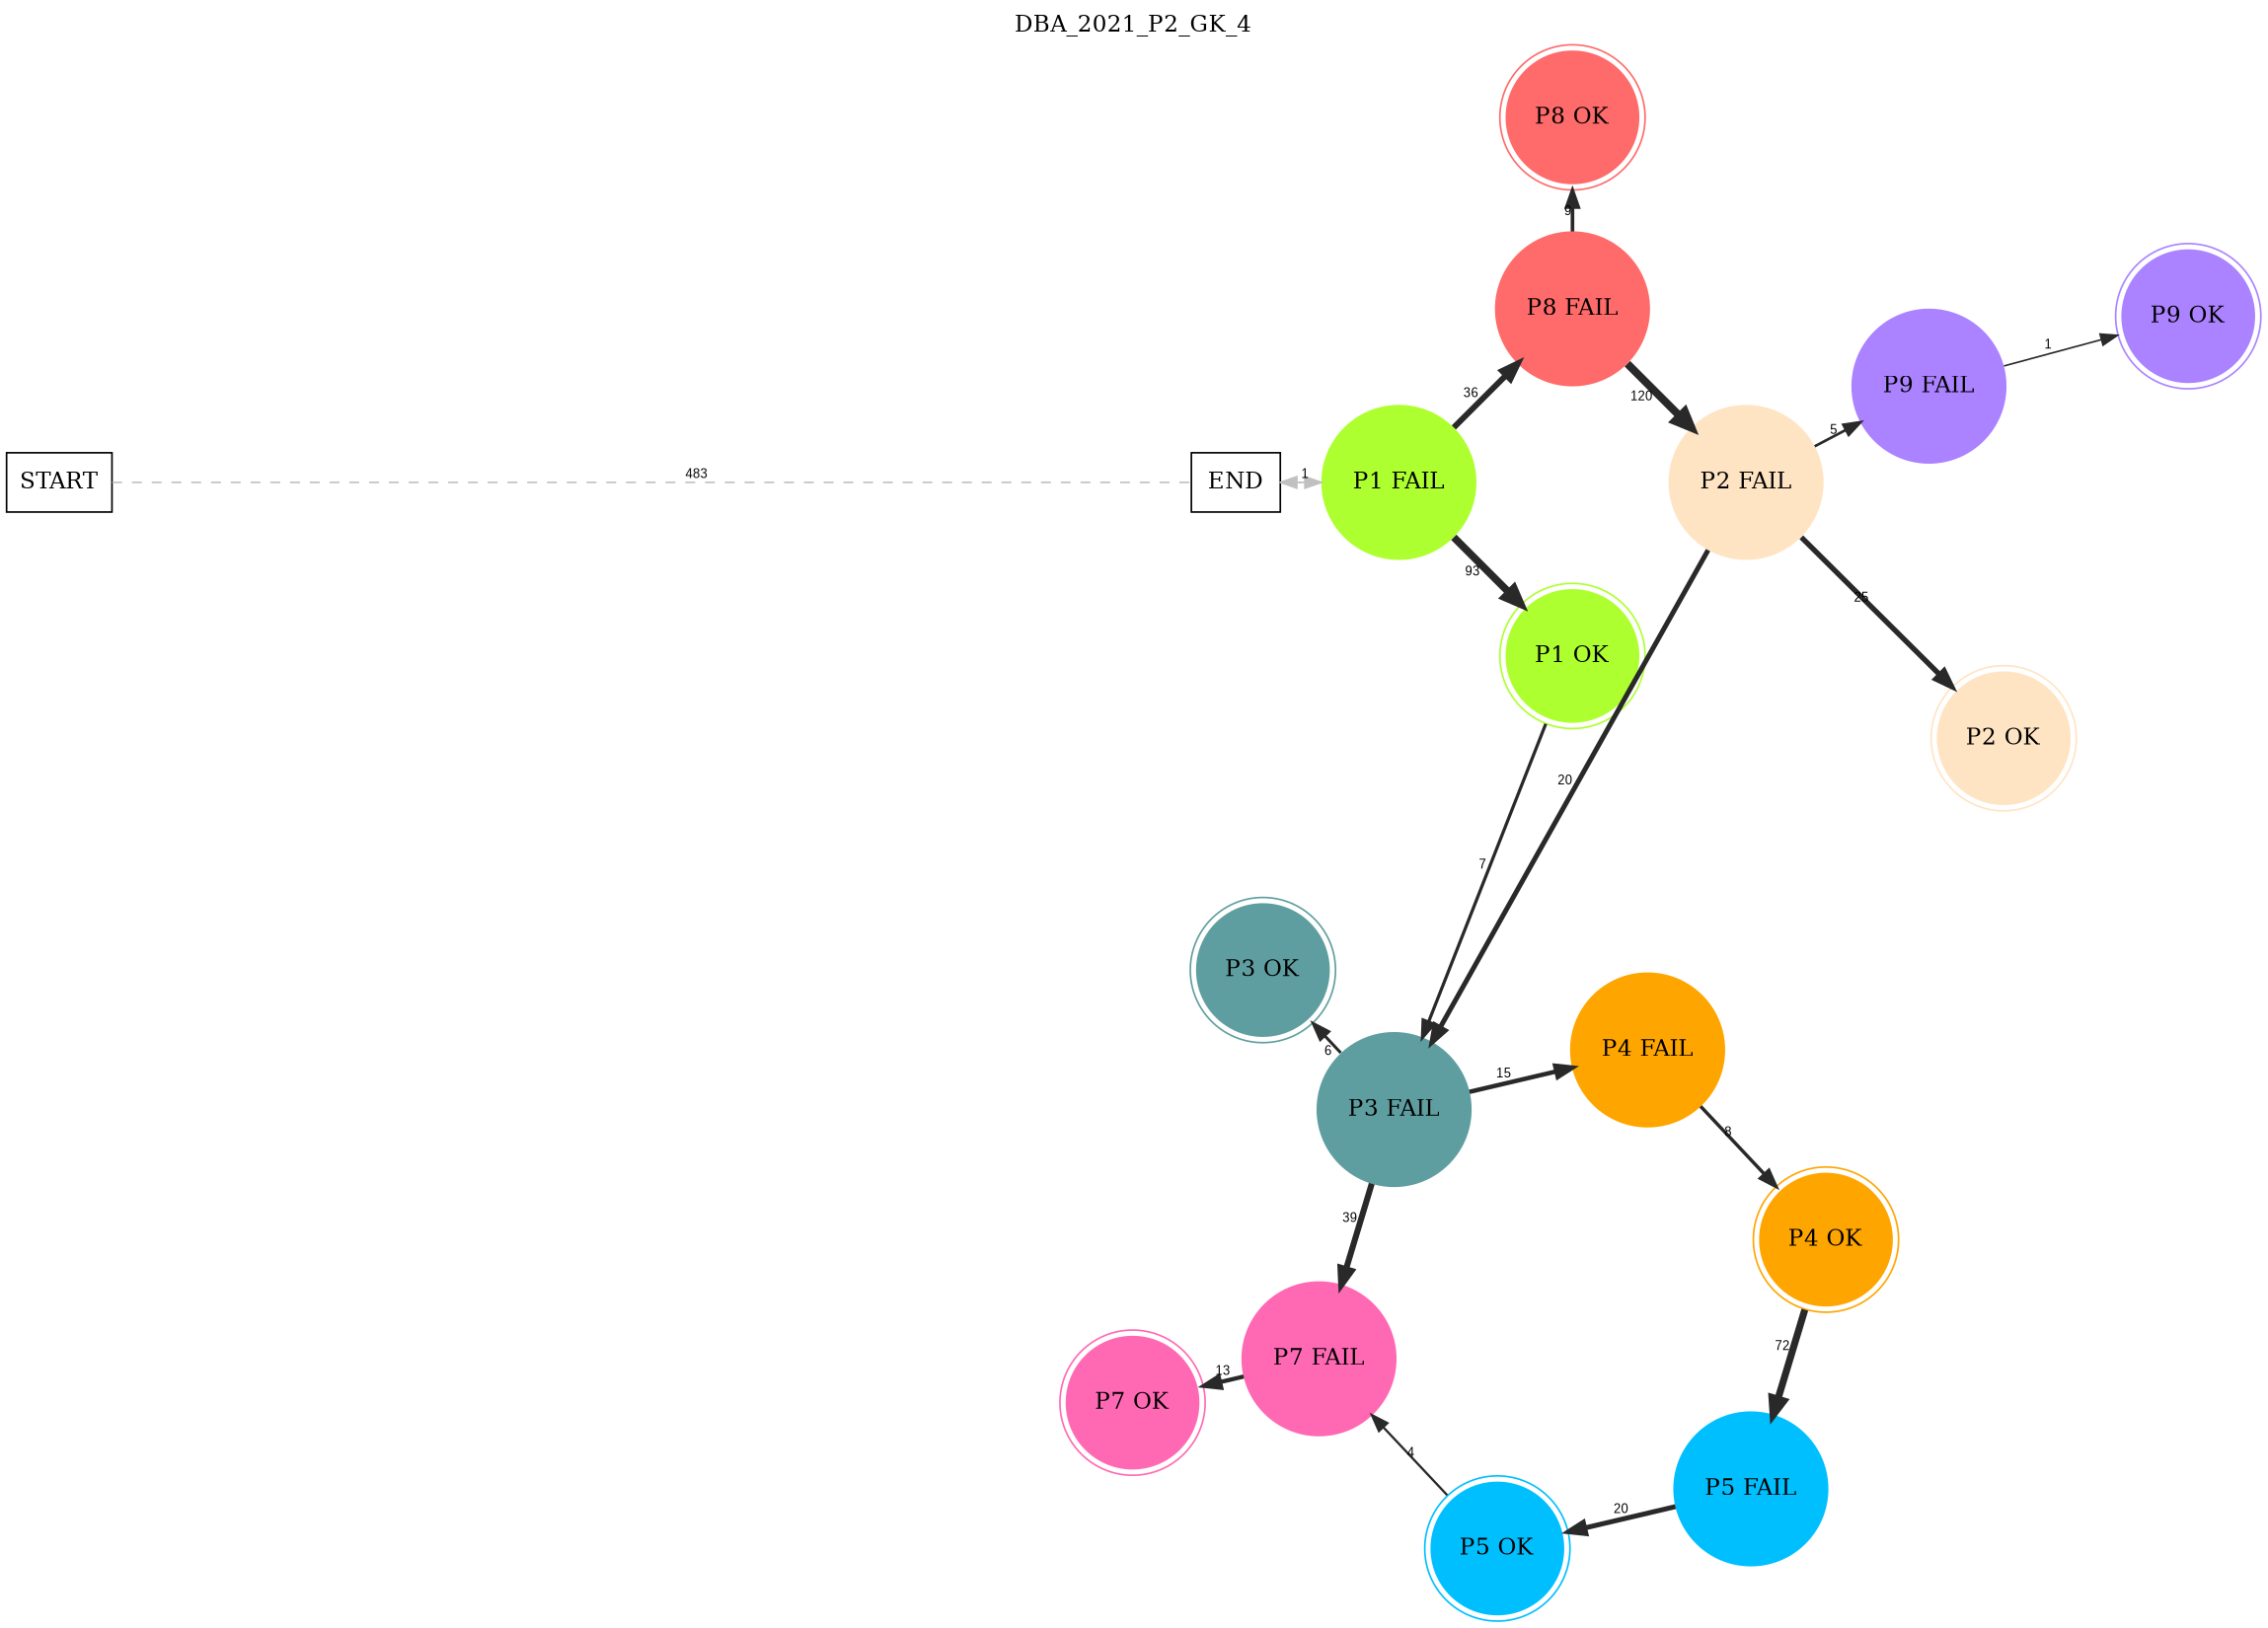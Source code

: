 digraph DBA_2021_P2_GK_4 {
	labelloc="t";
	label=DBA_2021_P2_GK_4;
	dpi = 150
	size="16,11!";
	margin = 0;
layout=circo;
"START" [shape=box, fillcolor=white, style=filled, color=black]
"P1 FAIL" [shape=circle, color=greenyellow, style=filled]
"P1 OK" [shape=circle, color=greenyellow, peripheries=2, style=filled]
"P8 FAIL" [shape=circle, color=indianred1, style=filled]
"P8 OK" [shape=circle, color=indianred1, peripheries=2, style=filled]
"P2 FAIL" [shape=circle, color=bisque, style=filled]
"P2 OK" [shape=circle, color=bisque, peripheries=2, style=filled]
"P3 FAIL" [shape=circle, color=cadetblue, style=filled]
"P3 OK" [shape=circle, color=cadetblue, peripheries=2, style=filled]
"P9 FAIL" [shape=circle, color=mediumpurple1, style=filled]
"P9 OK" [shape=circle, color=mediumpurple1, peripheries=2, style=filled]
"P4 FAIL" [shape=circle, color=orange, style=filled]
"P4 OK" [shape=circle, color=orange, peripheries=2, style=filled]
"P5 FAIL" [shape=circle, color=deepskyblue, style=filled]
"P5 OK" [shape=circle, color=deepskyblue, peripheries=2, style=filled]
"P7 FAIL" [shape=circle, color=hotpink, style=filled]
"P7 OK" [shape=circle, color=hotpink, peripheries=2, style=filled]
"END" [shape=box, fillcolor=white, style=filled, color=black]
"START" -> "P1 FAIL" [ style = dashed color=grey label ="483" labelfloat=false fontname="Arial" fontsize=8]

"P1 FAIL" -> "P1 OK" [ color=grey16 penwidth = "4.53259949315326"label ="93" labelfloat=false fontname="Arial" fontsize=8]

"P1 FAIL" -> "P8 FAIL" [ color=grey16 penwidth = "3.58351893845611"label ="36" labelfloat=false fontname="Arial" fontsize=8]

"P1 FAIL" -> "END" [ style = dashed color=grey label ="1" labelfloat=false fontname="Arial" fontsize=8]

"P1 OK" -> "P3 FAIL" [ color=grey16 penwidth = "1.94591014905531"label ="7" labelfloat=false fontname="Arial" fontsize=8]

"P8 FAIL" -> "P8 OK" [ color=grey16 penwidth = "2.19722457733622"label ="9" labelfloat=false fontname="Arial" fontsize=8]

"P8 FAIL" -> "P2 FAIL" [ color=grey16 penwidth = "4.78749174278205"label ="120" labelfloat=false fontname="Arial" fontsize=8]

"P2 FAIL" -> "P2 OK" [ color=grey16 penwidth = "3.2188758248682"label ="25" labelfloat=false fontname="Arial" fontsize=8]

"P2 FAIL" -> "P3 FAIL" [ color=grey16 penwidth = "2.99573227355399"label ="20" labelfloat=false fontname="Arial" fontsize=8]

"P2 FAIL" -> "P9 FAIL" [ color=grey16 penwidth = "1.6094379124341"label ="5" labelfloat=false fontname="Arial" fontsize=8]

"P3 FAIL" -> "P3 OK" [ color=grey16 penwidth = "1.79175946922805"label ="6" labelfloat=false fontname="Arial" fontsize=8]

"P3 FAIL" -> "P4 FAIL" [ color=grey16 penwidth = "2.70805020110221"label ="15" labelfloat=false fontname="Arial" fontsize=8]

"P3 FAIL" -> "P7 FAIL" [ color=grey16 penwidth = "3.66356164612965"label ="39" labelfloat=false fontname="Arial" fontsize=8]

"P9 FAIL" -> "P9 OK" [ color=grey16 penwidth = "1"label ="1" labelfloat=false fontname="Arial" fontsize=8]

"P4 FAIL" -> "P4 OK" [ color=grey16 penwidth = "2.07944154167984"label ="8" labelfloat=false fontname="Arial" fontsize=8]

"P4 OK" -> "P5 FAIL" [ color=grey16 penwidth = "4.27666611901606"label ="72" labelfloat=false fontname="Arial" fontsize=8]

"P5 FAIL" -> "P5 OK" [ color=grey16 penwidth = "2.99573227355399"label ="20" labelfloat=false fontname="Arial" fontsize=8]

"P5 OK" -> "P7 FAIL" [ color=grey16 penwidth = "1.38629436111989"label ="4" labelfloat=false fontname="Arial" fontsize=8]

"P7 FAIL" -> "P7 OK" [ color=grey16 penwidth = "2.56494935746154"label ="13" labelfloat=false fontname="Arial" fontsize=8]

}
